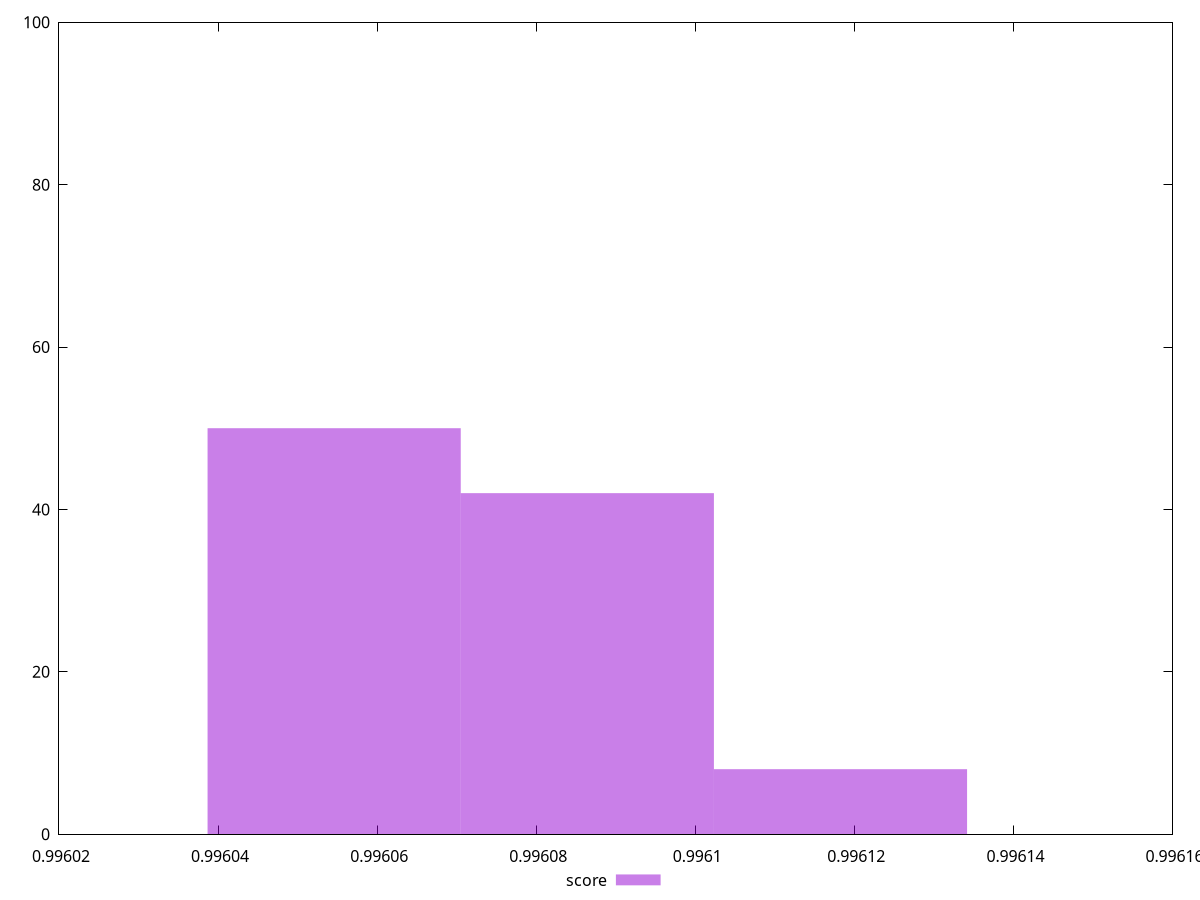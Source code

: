 reset
set terminal svg size 640, 490 enhanced background rgb 'white'
set output "reprap/largest-contentful-paint/samples/pages+cached+noexternal+nofonts+nosvg+noimg+nocss+nojs/score/histogram.svg"

$score <<EOF
0.9960545947246638 50
0.9960864256908765 42
0.9961182566570891 8
EOF

set key outside below
set boxwidth 0.00003183096621259951
set yrange [0:100]
set style fill transparent solid 0.5 noborder

plot \
  $score title "score" with boxes, \


reset